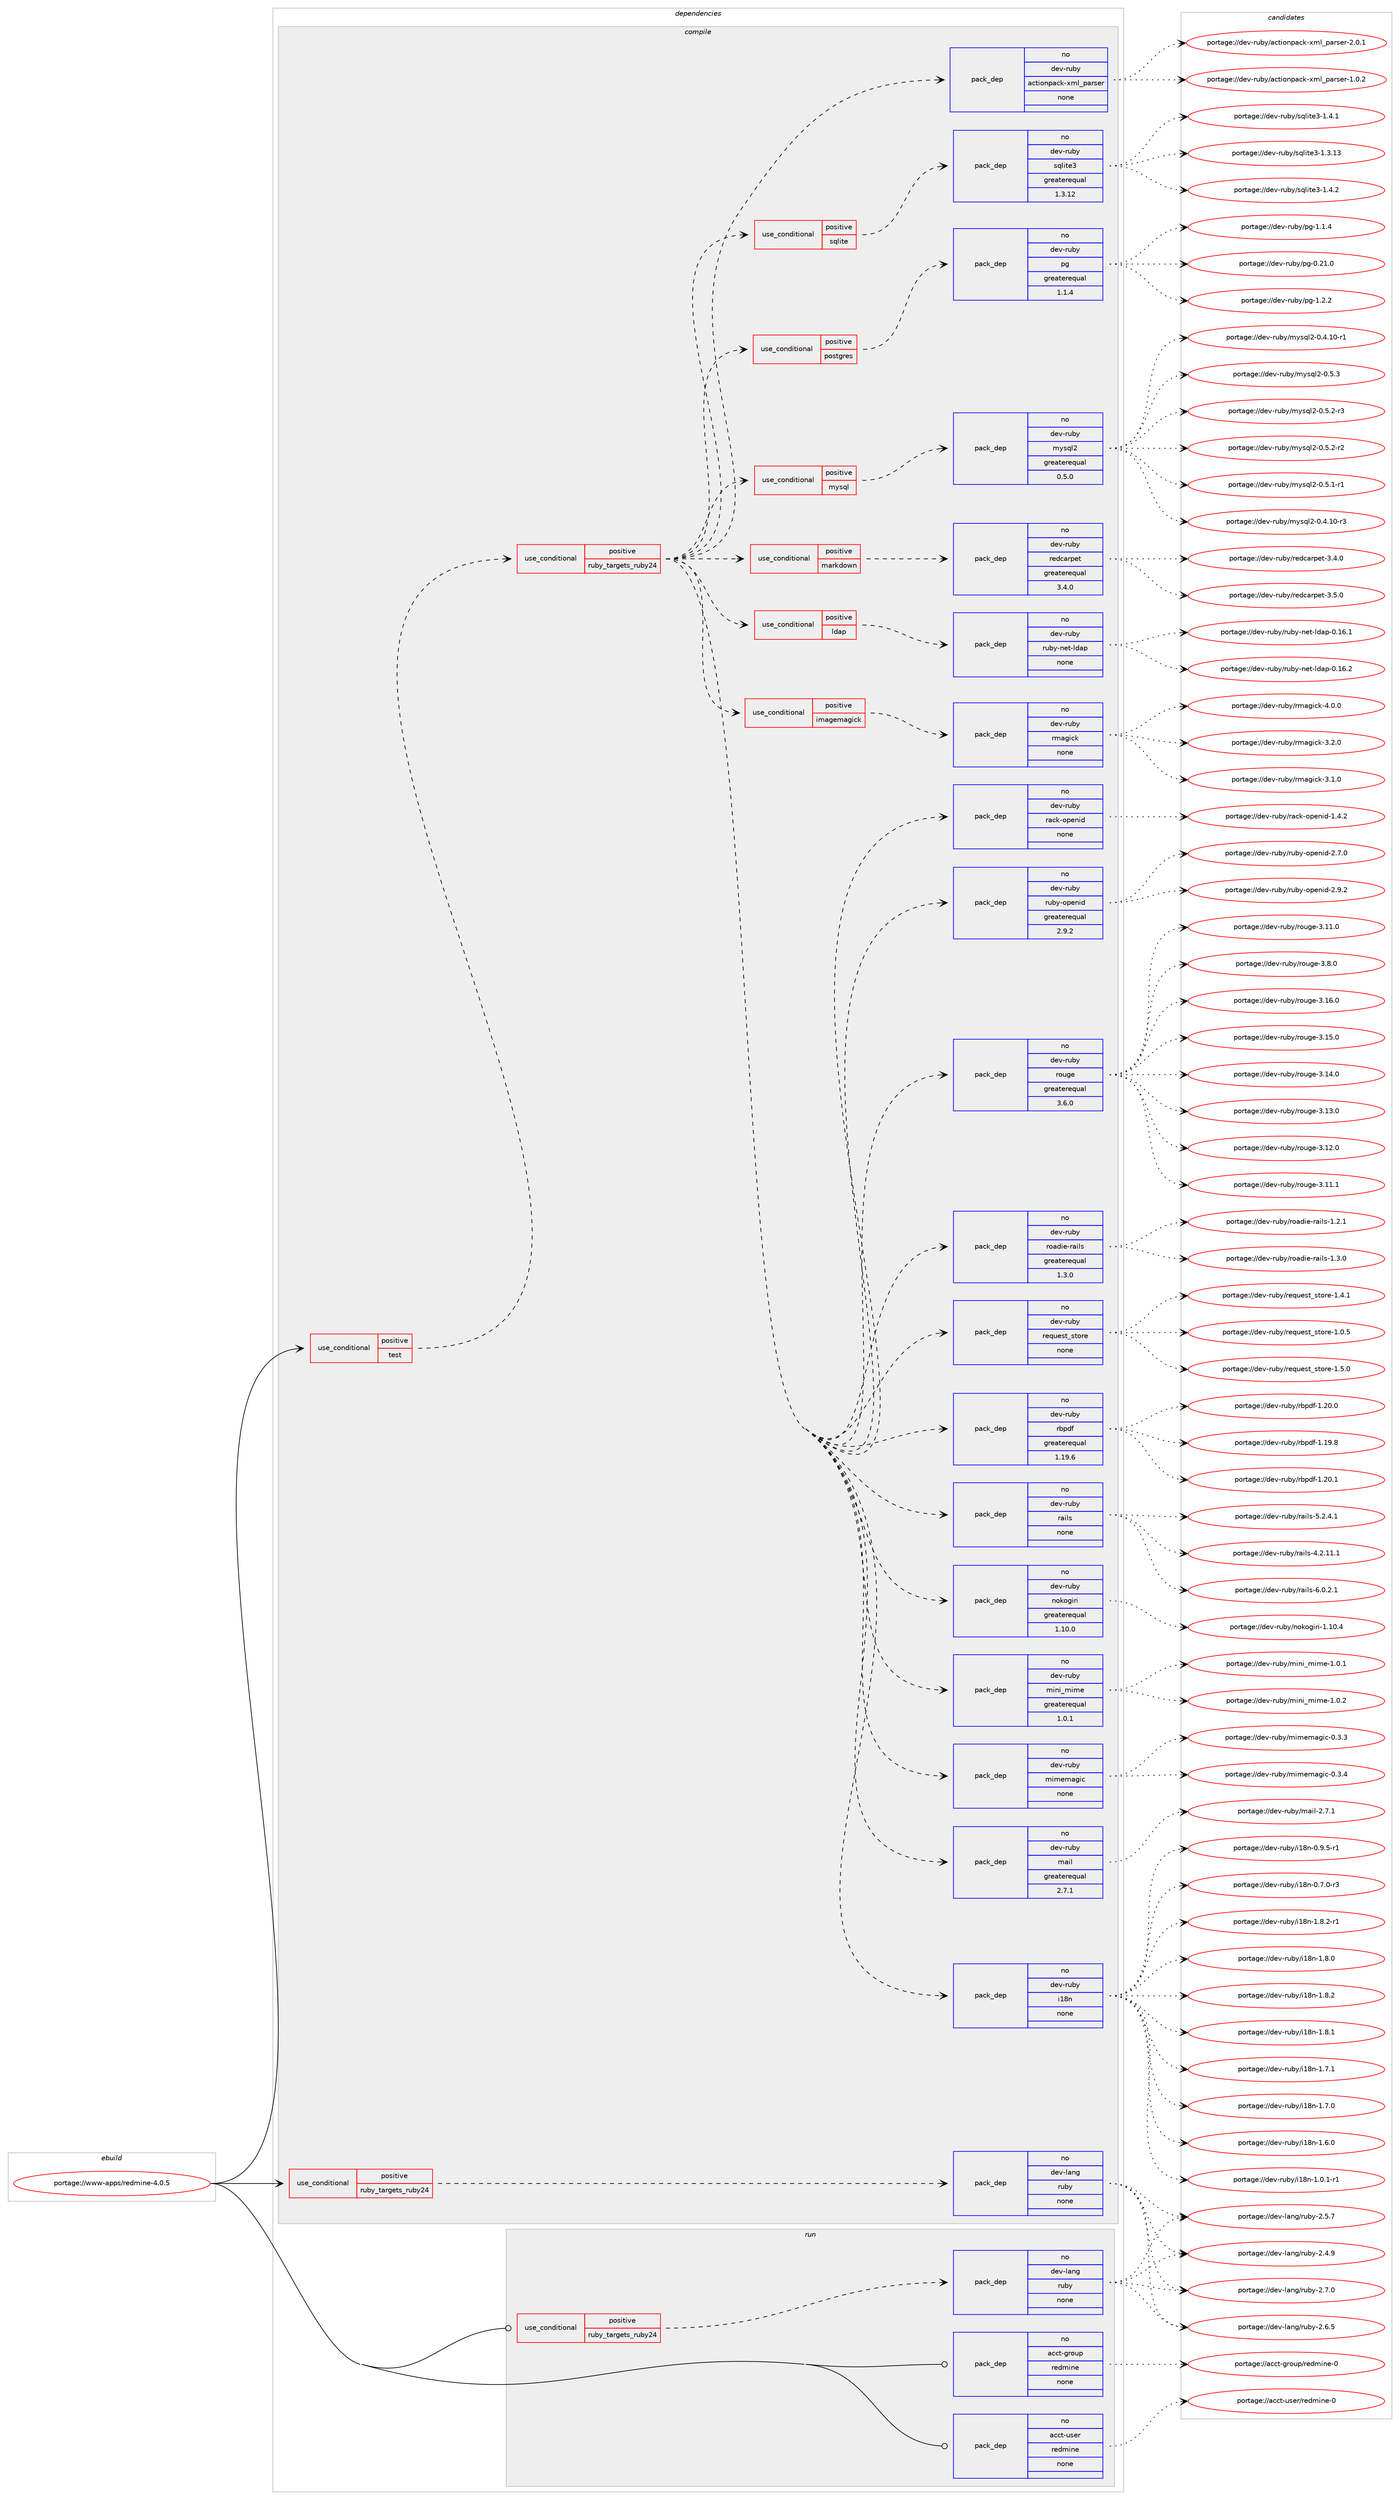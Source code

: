 digraph prolog {

# *************
# Graph options
# *************

newrank=true;
concentrate=true;
compound=true;
graph [rankdir=LR,fontname=Helvetica,fontsize=10,ranksep=1.5];#, ranksep=2.5, nodesep=0.2];
edge  [arrowhead=vee];
node  [fontname=Helvetica,fontsize=10];

# **********
# The ebuild
# **********

subgraph cluster_leftcol {
color=gray;
rank=same;
label=<<i>ebuild</i>>;
id [label="portage://www-apps/redmine-4.0.5", color=red, width=4, href="../www-apps/redmine-4.0.5.svg"];
}

# ****************
# The dependencies
# ****************

subgraph cluster_midcol {
color=gray;
label=<<i>dependencies</i>>;
subgraph cluster_compile {
fillcolor="#eeeeee";
style=filled;
label=<<i>compile</i>>;
subgraph cond5860 {
dependency32406 [label=<<TABLE BORDER="0" CELLBORDER="1" CELLSPACING="0" CELLPADDING="4"><TR><TD ROWSPAN="3" CELLPADDING="10">use_conditional</TD></TR><TR><TD>positive</TD></TR><TR><TD>ruby_targets_ruby24</TD></TR></TABLE>>, shape=none, color=red];
subgraph pack25943 {
dependency32407 [label=<<TABLE BORDER="0" CELLBORDER="1" CELLSPACING="0" CELLPADDING="4" WIDTH="220"><TR><TD ROWSPAN="6" CELLPADDING="30">pack_dep</TD></TR><TR><TD WIDTH="110">no</TD></TR><TR><TD>dev-lang</TD></TR><TR><TD>ruby</TD></TR><TR><TD>none</TD></TR><TR><TD></TD></TR></TABLE>>, shape=none, color=blue];
}
dependency32406:e -> dependency32407:w [weight=20,style="dashed",arrowhead="vee"];
}
id:e -> dependency32406:w [weight=20,style="solid",arrowhead="vee"];
subgraph cond5861 {
dependency32408 [label=<<TABLE BORDER="0" CELLBORDER="1" CELLSPACING="0" CELLPADDING="4"><TR><TD ROWSPAN="3" CELLPADDING="10">use_conditional</TD></TR><TR><TD>positive</TD></TR><TR><TD>test</TD></TR></TABLE>>, shape=none, color=red];
subgraph cond5862 {
dependency32409 [label=<<TABLE BORDER="0" CELLBORDER="1" CELLSPACING="0" CELLPADDING="4"><TR><TD ROWSPAN="3" CELLPADDING="10">use_conditional</TD></TR><TR><TD>positive</TD></TR><TR><TD>ruby_targets_ruby24</TD></TR></TABLE>>, shape=none, color=red];
subgraph cond5863 {
dependency32410 [label=<<TABLE BORDER="0" CELLBORDER="1" CELLSPACING="0" CELLPADDING="4"><TR><TD ROWSPAN="3" CELLPADDING="10">use_conditional</TD></TR><TR><TD>positive</TD></TR><TR><TD>imagemagick</TD></TR></TABLE>>, shape=none, color=red];
subgraph pack25944 {
dependency32411 [label=<<TABLE BORDER="0" CELLBORDER="1" CELLSPACING="0" CELLPADDING="4" WIDTH="220"><TR><TD ROWSPAN="6" CELLPADDING="30">pack_dep</TD></TR><TR><TD WIDTH="110">no</TD></TR><TR><TD>dev-ruby</TD></TR><TR><TD>rmagick</TD></TR><TR><TD>none</TD></TR><TR><TD></TD></TR></TABLE>>, shape=none, color=blue];
}
dependency32410:e -> dependency32411:w [weight=20,style="dashed",arrowhead="vee"];
}
dependency32409:e -> dependency32410:w [weight=20,style="dashed",arrowhead="vee"];
subgraph cond5864 {
dependency32412 [label=<<TABLE BORDER="0" CELLBORDER="1" CELLSPACING="0" CELLPADDING="4"><TR><TD ROWSPAN="3" CELLPADDING="10">use_conditional</TD></TR><TR><TD>positive</TD></TR><TR><TD>ldap</TD></TR></TABLE>>, shape=none, color=red];
subgraph pack25945 {
dependency32413 [label=<<TABLE BORDER="0" CELLBORDER="1" CELLSPACING="0" CELLPADDING="4" WIDTH="220"><TR><TD ROWSPAN="6" CELLPADDING="30">pack_dep</TD></TR><TR><TD WIDTH="110">no</TD></TR><TR><TD>dev-ruby</TD></TR><TR><TD>ruby-net-ldap</TD></TR><TR><TD>none</TD></TR><TR><TD></TD></TR></TABLE>>, shape=none, color=blue];
}
dependency32412:e -> dependency32413:w [weight=20,style="dashed",arrowhead="vee"];
}
dependency32409:e -> dependency32412:w [weight=20,style="dashed",arrowhead="vee"];
subgraph cond5865 {
dependency32414 [label=<<TABLE BORDER="0" CELLBORDER="1" CELLSPACING="0" CELLPADDING="4"><TR><TD ROWSPAN="3" CELLPADDING="10">use_conditional</TD></TR><TR><TD>positive</TD></TR><TR><TD>markdown</TD></TR></TABLE>>, shape=none, color=red];
subgraph pack25946 {
dependency32415 [label=<<TABLE BORDER="0" CELLBORDER="1" CELLSPACING="0" CELLPADDING="4" WIDTH="220"><TR><TD ROWSPAN="6" CELLPADDING="30">pack_dep</TD></TR><TR><TD WIDTH="110">no</TD></TR><TR><TD>dev-ruby</TD></TR><TR><TD>redcarpet</TD></TR><TR><TD>greaterequal</TD></TR><TR><TD>3.4.0</TD></TR></TABLE>>, shape=none, color=blue];
}
dependency32414:e -> dependency32415:w [weight=20,style="dashed",arrowhead="vee"];
}
dependency32409:e -> dependency32414:w [weight=20,style="dashed",arrowhead="vee"];
subgraph cond5866 {
dependency32416 [label=<<TABLE BORDER="0" CELLBORDER="1" CELLSPACING="0" CELLPADDING="4"><TR><TD ROWSPAN="3" CELLPADDING="10">use_conditional</TD></TR><TR><TD>positive</TD></TR><TR><TD>mysql</TD></TR></TABLE>>, shape=none, color=red];
subgraph pack25947 {
dependency32417 [label=<<TABLE BORDER="0" CELLBORDER="1" CELLSPACING="0" CELLPADDING="4" WIDTH="220"><TR><TD ROWSPAN="6" CELLPADDING="30">pack_dep</TD></TR><TR><TD WIDTH="110">no</TD></TR><TR><TD>dev-ruby</TD></TR><TR><TD>mysql2</TD></TR><TR><TD>greaterequal</TD></TR><TR><TD>0.5.0</TD></TR></TABLE>>, shape=none, color=blue];
}
dependency32416:e -> dependency32417:w [weight=20,style="dashed",arrowhead="vee"];
}
dependency32409:e -> dependency32416:w [weight=20,style="dashed",arrowhead="vee"];
subgraph cond5867 {
dependency32418 [label=<<TABLE BORDER="0" CELLBORDER="1" CELLSPACING="0" CELLPADDING="4"><TR><TD ROWSPAN="3" CELLPADDING="10">use_conditional</TD></TR><TR><TD>positive</TD></TR><TR><TD>postgres</TD></TR></TABLE>>, shape=none, color=red];
subgraph pack25948 {
dependency32419 [label=<<TABLE BORDER="0" CELLBORDER="1" CELLSPACING="0" CELLPADDING="4" WIDTH="220"><TR><TD ROWSPAN="6" CELLPADDING="30">pack_dep</TD></TR><TR><TD WIDTH="110">no</TD></TR><TR><TD>dev-ruby</TD></TR><TR><TD>pg</TD></TR><TR><TD>greaterequal</TD></TR><TR><TD>1.1.4</TD></TR></TABLE>>, shape=none, color=blue];
}
dependency32418:e -> dependency32419:w [weight=20,style="dashed",arrowhead="vee"];
}
dependency32409:e -> dependency32418:w [weight=20,style="dashed",arrowhead="vee"];
subgraph cond5868 {
dependency32420 [label=<<TABLE BORDER="0" CELLBORDER="1" CELLSPACING="0" CELLPADDING="4"><TR><TD ROWSPAN="3" CELLPADDING="10">use_conditional</TD></TR><TR><TD>positive</TD></TR><TR><TD>sqlite</TD></TR></TABLE>>, shape=none, color=red];
subgraph pack25949 {
dependency32421 [label=<<TABLE BORDER="0" CELLBORDER="1" CELLSPACING="0" CELLPADDING="4" WIDTH="220"><TR><TD ROWSPAN="6" CELLPADDING="30">pack_dep</TD></TR><TR><TD WIDTH="110">no</TD></TR><TR><TD>dev-ruby</TD></TR><TR><TD>sqlite3</TD></TR><TR><TD>greaterequal</TD></TR><TR><TD>1.3.12</TD></TR></TABLE>>, shape=none, color=blue];
}
dependency32420:e -> dependency32421:w [weight=20,style="dashed",arrowhead="vee"];
}
dependency32409:e -> dependency32420:w [weight=20,style="dashed",arrowhead="vee"];
subgraph pack25950 {
dependency32422 [label=<<TABLE BORDER="0" CELLBORDER="1" CELLSPACING="0" CELLPADDING="4" WIDTH="220"><TR><TD ROWSPAN="6" CELLPADDING="30">pack_dep</TD></TR><TR><TD WIDTH="110">no</TD></TR><TR><TD>dev-ruby</TD></TR><TR><TD>actionpack-xml_parser</TD></TR><TR><TD>none</TD></TR><TR><TD></TD></TR></TABLE>>, shape=none, color=blue];
}
dependency32409:e -> dependency32422:w [weight=20,style="dashed",arrowhead="vee"];
subgraph pack25951 {
dependency32423 [label=<<TABLE BORDER="0" CELLBORDER="1" CELLSPACING="0" CELLPADDING="4" WIDTH="220"><TR><TD ROWSPAN="6" CELLPADDING="30">pack_dep</TD></TR><TR><TD WIDTH="110">no</TD></TR><TR><TD>dev-ruby</TD></TR><TR><TD>i18n</TD></TR><TR><TD>none</TD></TR><TR><TD></TD></TR></TABLE>>, shape=none, color=blue];
}
dependency32409:e -> dependency32423:w [weight=20,style="dashed",arrowhead="vee"];
subgraph pack25952 {
dependency32424 [label=<<TABLE BORDER="0" CELLBORDER="1" CELLSPACING="0" CELLPADDING="4" WIDTH="220"><TR><TD ROWSPAN="6" CELLPADDING="30">pack_dep</TD></TR><TR><TD WIDTH="110">no</TD></TR><TR><TD>dev-ruby</TD></TR><TR><TD>mail</TD></TR><TR><TD>greaterequal</TD></TR><TR><TD>2.7.1</TD></TR></TABLE>>, shape=none, color=blue];
}
dependency32409:e -> dependency32424:w [weight=20,style="dashed",arrowhead="vee"];
subgraph pack25953 {
dependency32425 [label=<<TABLE BORDER="0" CELLBORDER="1" CELLSPACING="0" CELLPADDING="4" WIDTH="220"><TR><TD ROWSPAN="6" CELLPADDING="30">pack_dep</TD></TR><TR><TD WIDTH="110">no</TD></TR><TR><TD>dev-ruby</TD></TR><TR><TD>mimemagic</TD></TR><TR><TD>none</TD></TR><TR><TD></TD></TR></TABLE>>, shape=none, color=blue];
}
dependency32409:e -> dependency32425:w [weight=20,style="dashed",arrowhead="vee"];
subgraph pack25954 {
dependency32426 [label=<<TABLE BORDER="0" CELLBORDER="1" CELLSPACING="0" CELLPADDING="4" WIDTH="220"><TR><TD ROWSPAN="6" CELLPADDING="30">pack_dep</TD></TR><TR><TD WIDTH="110">no</TD></TR><TR><TD>dev-ruby</TD></TR><TR><TD>mini_mime</TD></TR><TR><TD>greaterequal</TD></TR><TR><TD>1.0.1</TD></TR></TABLE>>, shape=none, color=blue];
}
dependency32409:e -> dependency32426:w [weight=20,style="dashed",arrowhead="vee"];
subgraph pack25955 {
dependency32427 [label=<<TABLE BORDER="0" CELLBORDER="1" CELLSPACING="0" CELLPADDING="4" WIDTH="220"><TR><TD ROWSPAN="6" CELLPADDING="30">pack_dep</TD></TR><TR><TD WIDTH="110">no</TD></TR><TR><TD>dev-ruby</TD></TR><TR><TD>nokogiri</TD></TR><TR><TD>greaterequal</TD></TR><TR><TD>1.10.0</TD></TR></TABLE>>, shape=none, color=blue];
}
dependency32409:e -> dependency32427:w [weight=20,style="dashed",arrowhead="vee"];
subgraph pack25956 {
dependency32428 [label=<<TABLE BORDER="0" CELLBORDER="1" CELLSPACING="0" CELLPADDING="4" WIDTH="220"><TR><TD ROWSPAN="6" CELLPADDING="30">pack_dep</TD></TR><TR><TD WIDTH="110">no</TD></TR><TR><TD>dev-ruby</TD></TR><TR><TD>rails</TD></TR><TR><TD>none</TD></TR><TR><TD></TD></TR></TABLE>>, shape=none, color=blue];
}
dependency32409:e -> dependency32428:w [weight=20,style="dashed",arrowhead="vee"];
subgraph pack25957 {
dependency32429 [label=<<TABLE BORDER="0" CELLBORDER="1" CELLSPACING="0" CELLPADDING="4" WIDTH="220"><TR><TD ROWSPAN="6" CELLPADDING="30">pack_dep</TD></TR><TR><TD WIDTH="110">no</TD></TR><TR><TD>dev-ruby</TD></TR><TR><TD>rbpdf</TD></TR><TR><TD>greaterequal</TD></TR><TR><TD>1.19.6</TD></TR></TABLE>>, shape=none, color=blue];
}
dependency32409:e -> dependency32429:w [weight=20,style="dashed",arrowhead="vee"];
subgraph pack25958 {
dependency32430 [label=<<TABLE BORDER="0" CELLBORDER="1" CELLSPACING="0" CELLPADDING="4" WIDTH="220"><TR><TD ROWSPAN="6" CELLPADDING="30">pack_dep</TD></TR><TR><TD WIDTH="110">no</TD></TR><TR><TD>dev-ruby</TD></TR><TR><TD>request_store</TD></TR><TR><TD>none</TD></TR><TR><TD></TD></TR></TABLE>>, shape=none, color=blue];
}
dependency32409:e -> dependency32430:w [weight=20,style="dashed",arrowhead="vee"];
subgraph pack25959 {
dependency32431 [label=<<TABLE BORDER="0" CELLBORDER="1" CELLSPACING="0" CELLPADDING="4" WIDTH="220"><TR><TD ROWSPAN="6" CELLPADDING="30">pack_dep</TD></TR><TR><TD WIDTH="110">no</TD></TR><TR><TD>dev-ruby</TD></TR><TR><TD>roadie-rails</TD></TR><TR><TD>greaterequal</TD></TR><TR><TD>1.3.0</TD></TR></TABLE>>, shape=none, color=blue];
}
dependency32409:e -> dependency32431:w [weight=20,style="dashed",arrowhead="vee"];
subgraph pack25960 {
dependency32432 [label=<<TABLE BORDER="0" CELLBORDER="1" CELLSPACING="0" CELLPADDING="4" WIDTH="220"><TR><TD ROWSPAN="6" CELLPADDING="30">pack_dep</TD></TR><TR><TD WIDTH="110">no</TD></TR><TR><TD>dev-ruby</TD></TR><TR><TD>rouge</TD></TR><TR><TD>greaterequal</TD></TR><TR><TD>3.6.0</TD></TR></TABLE>>, shape=none, color=blue];
}
dependency32409:e -> dependency32432:w [weight=20,style="dashed",arrowhead="vee"];
subgraph pack25961 {
dependency32433 [label=<<TABLE BORDER="0" CELLBORDER="1" CELLSPACING="0" CELLPADDING="4" WIDTH="220"><TR><TD ROWSPAN="6" CELLPADDING="30">pack_dep</TD></TR><TR><TD WIDTH="110">no</TD></TR><TR><TD>dev-ruby</TD></TR><TR><TD>ruby-openid</TD></TR><TR><TD>greaterequal</TD></TR><TR><TD>2.9.2</TD></TR></TABLE>>, shape=none, color=blue];
}
dependency32409:e -> dependency32433:w [weight=20,style="dashed",arrowhead="vee"];
subgraph pack25962 {
dependency32434 [label=<<TABLE BORDER="0" CELLBORDER="1" CELLSPACING="0" CELLPADDING="4" WIDTH="220"><TR><TD ROWSPAN="6" CELLPADDING="30">pack_dep</TD></TR><TR><TD WIDTH="110">no</TD></TR><TR><TD>dev-ruby</TD></TR><TR><TD>rack-openid</TD></TR><TR><TD>none</TD></TR><TR><TD></TD></TR></TABLE>>, shape=none, color=blue];
}
dependency32409:e -> dependency32434:w [weight=20,style="dashed",arrowhead="vee"];
}
dependency32408:e -> dependency32409:w [weight=20,style="dashed",arrowhead="vee"];
}
id:e -> dependency32408:w [weight=20,style="solid",arrowhead="vee"];
}
subgraph cluster_compileandrun {
fillcolor="#eeeeee";
style=filled;
label=<<i>compile and run</i>>;
}
subgraph cluster_run {
fillcolor="#eeeeee";
style=filled;
label=<<i>run</i>>;
subgraph cond5869 {
dependency32435 [label=<<TABLE BORDER="0" CELLBORDER="1" CELLSPACING="0" CELLPADDING="4"><TR><TD ROWSPAN="3" CELLPADDING="10">use_conditional</TD></TR><TR><TD>positive</TD></TR><TR><TD>ruby_targets_ruby24</TD></TR></TABLE>>, shape=none, color=red];
subgraph pack25963 {
dependency32436 [label=<<TABLE BORDER="0" CELLBORDER="1" CELLSPACING="0" CELLPADDING="4" WIDTH="220"><TR><TD ROWSPAN="6" CELLPADDING="30">pack_dep</TD></TR><TR><TD WIDTH="110">no</TD></TR><TR><TD>dev-lang</TD></TR><TR><TD>ruby</TD></TR><TR><TD>none</TD></TR><TR><TD></TD></TR></TABLE>>, shape=none, color=blue];
}
dependency32435:e -> dependency32436:w [weight=20,style="dashed",arrowhead="vee"];
}
id:e -> dependency32435:w [weight=20,style="solid",arrowhead="odot"];
subgraph pack25964 {
dependency32437 [label=<<TABLE BORDER="0" CELLBORDER="1" CELLSPACING="0" CELLPADDING="4" WIDTH="220"><TR><TD ROWSPAN="6" CELLPADDING="30">pack_dep</TD></TR><TR><TD WIDTH="110">no</TD></TR><TR><TD>acct-group</TD></TR><TR><TD>redmine</TD></TR><TR><TD>none</TD></TR><TR><TD></TD></TR></TABLE>>, shape=none, color=blue];
}
id:e -> dependency32437:w [weight=20,style="solid",arrowhead="odot"];
subgraph pack25965 {
dependency32438 [label=<<TABLE BORDER="0" CELLBORDER="1" CELLSPACING="0" CELLPADDING="4" WIDTH="220"><TR><TD ROWSPAN="6" CELLPADDING="30">pack_dep</TD></TR><TR><TD WIDTH="110">no</TD></TR><TR><TD>acct-user</TD></TR><TR><TD>redmine</TD></TR><TR><TD>none</TD></TR><TR><TD></TD></TR></TABLE>>, shape=none, color=blue];
}
id:e -> dependency32438:w [weight=20,style="solid",arrowhead="odot"];
}
}

# **************
# The candidates
# **************

subgraph cluster_choices {
rank=same;
color=gray;
label=<<i>candidates</i>>;

subgraph choice25943 {
color=black;
nodesep=1;
choice10010111845108971101034711411798121455046554648 [label="portage://dev-lang/ruby-2.7.0", color=red, width=4,href="../dev-lang/ruby-2.7.0.svg"];
choice10010111845108971101034711411798121455046544653 [label="portage://dev-lang/ruby-2.6.5", color=red, width=4,href="../dev-lang/ruby-2.6.5.svg"];
choice10010111845108971101034711411798121455046534655 [label="portage://dev-lang/ruby-2.5.7", color=red, width=4,href="../dev-lang/ruby-2.5.7.svg"];
choice10010111845108971101034711411798121455046524657 [label="portage://dev-lang/ruby-2.4.9", color=red, width=4,href="../dev-lang/ruby-2.4.9.svg"];
dependency32407:e -> choice10010111845108971101034711411798121455046554648:w [style=dotted,weight="100"];
dependency32407:e -> choice10010111845108971101034711411798121455046544653:w [style=dotted,weight="100"];
dependency32407:e -> choice10010111845108971101034711411798121455046534655:w [style=dotted,weight="100"];
dependency32407:e -> choice10010111845108971101034711411798121455046524657:w [style=dotted,weight="100"];
}
subgraph choice25944 {
color=black;
nodesep=1;
choice1001011184511411798121471141099710310599107455246484648 [label="portage://dev-ruby/rmagick-4.0.0", color=red, width=4,href="../dev-ruby/rmagick-4.0.0.svg"];
choice1001011184511411798121471141099710310599107455146504648 [label="portage://dev-ruby/rmagick-3.2.0", color=red, width=4,href="../dev-ruby/rmagick-3.2.0.svg"];
choice1001011184511411798121471141099710310599107455146494648 [label="portage://dev-ruby/rmagick-3.1.0", color=red, width=4,href="../dev-ruby/rmagick-3.1.0.svg"];
dependency32411:e -> choice1001011184511411798121471141099710310599107455246484648:w [style=dotted,weight="100"];
dependency32411:e -> choice1001011184511411798121471141099710310599107455146504648:w [style=dotted,weight="100"];
dependency32411:e -> choice1001011184511411798121471141099710310599107455146494648:w [style=dotted,weight="100"];
}
subgraph choice25945 {
color=black;
nodesep=1;
choice1001011184511411798121471141179812145110101116451081009711245484649544650 [label="portage://dev-ruby/ruby-net-ldap-0.16.2", color=red, width=4,href="../dev-ruby/ruby-net-ldap-0.16.2.svg"];
choice1001011184511411798121471141179812145110101116451081009711245484649544649 [label="portage://dev-ruby/ruby-net-ldap-0.16.1", color=red, width=4,href="../dev-ruby/ruby-net-ldap-0.16.1.svg"];
dependency32413:e -> choice1001011184511411798121471141179812145110101116451081009711245484649544650:w [style=dotted,weight="100"];
dependency32413:e -> choice1001011184511411798121471141179812145110101116451081009711245484649544649:w [style=dotted,weight="100"];
}
subgraph choice25946 {
color=black;
nodesep=1;
choice1001011184511411798121471141011009997114112101116455146534648 [label="portage://dev-ruby/redcarpet-3.5.0", color=red, width=4,href="../dev-ruby/redcarpet-3.5.0.svg"];
choice1001011184511411798121471141011009997114112101116455146524648 [label="portage://dev-ruby/redcarpet-3.4.0", color=red, width=4,href="../dev-ruby/redcarpet-3.4.0.svg"];
dependency32415:e -> choice1001011184511411798121471141011009997114112101116455146534648:w [style=dotted,weight="100"];
dependency32415:e -> choice1001011184511411798121471141011009997114112101116455146524648:w [style=dotted,weight="100"];
}
subgraph choice25947 {
color=black;
nodesep=1;
choice10010111845114117981214710912111511310850454846534651 [label="portage://dev-ruby/mysql2-0.5.3", color=red, width=4,href="../dev-ruby/mysql2-0.5.3.svg"];
choice100101118451141179812147109121115113108504548465346504511451 [label="portage://dev-ruby/mysql2-0.5.2-r3", color=red, width=4,href="../dev-ruby/mysql2-0.5.2-r3.svg"];
choice100101118451141179812147109121115113108504548465346504511450 [label="portage://dev-ruby/mysql2-0.5.2-r2", color=red, width=4,href="../dev-ruby/mysql2-0.5.2-r2.svg"];
choice100101118451141179812147109121115113108504548465346494511449 [label="portage://dev-ruby/mysql2-0.5.1-r1", color=red, width=4,href="../dev-ruby/mysql2-0.5.1-r1.svg"];
choice10010111845114117981214710912111511310850454846524649484511451 [label="portage://dev-ruby/mysql2-0.4.10-r3", color=red, width=4,href="../dev-ruby/mysql2-0.4.10-r3.svg"];
choice10010111845114117981214710912111511310850454846524649484511449 [label="portage://dev-ruby/mysql2-0.4.10-r1", color=red, width=4,href="../dev-ruby/mysql2-0.4.10-r1.svg"];
dependency32417:e -> choice10010111845114117981214710912111511310850454846534651:w [style=dotted,weight="100"];
dependency32417:e -> choice100101118451141179812147109121115113108504548465346504511451:w [style=dotted,weight="100"];
dependency32417:e -> choice100101118451141179812147109121115113108504548465346504511450:w [style=dotted,weight="100"];
dependency32417:e -> choice100101118451141179812147109121115113108504548465346494511449:w [style=dotted,weight="100"];
dependency32417:e -> choice10010111845114117981214710912111511310850454846524649484511451:w [style=dotted,weight="100"];
dependency32417:e -> choice10010111845114117981214710912111511310850454846524649484511449:w [style=dotted,weight="100"];
}
subgraph choice25948 {
color=black;
nodesep=1;
choice100101118451141179812147112103454946504650 [label="portage://dev-ruby/pg-1.2.2", color=red, width=4,href="../dev-ruby/pg-1.2.2.svg"];
choice100101118451141179812147112103454946494652 [label="portage://dev-ruby/pg-1.1.4", color=red, width=4,href="../dev-ruby/pg-1.1.4.svg"];
choice10010111845114117981214711210345484650494648 [label="portage://dev-ruby/pg-0.21.0", color=red, width=4,href="../dev-ruby/pg-0.21.0.svg"];
dependency32419:e -> choice100101118451141179812147112103454946504650:w [style=dotted,weight="100"];
dependency32419:e -> choice100101118451141179812147112103454946494652:w [style=dotted,weight="100"];
dependency32419:e -> choice10010111845114117981214711210345484650494648:w [style=dotted,weight="100"];
}
subgraph choice25949 {
color=black;
nodesep=1;
choice10010111845114117981214711511310810511610151454946524650 [label="portage://dev-ruby/sqlite3-1.4.2", color=red, width=4,href="../dev-ruby/sqlite3-1.4.2.svg"];
choice10010111845114117981214711511310810511610151454946524649 [label="portage://dev-ruby/sqlite3-1.4.1", color=red, width=4,href="../dev-ruby/sqlite3-1.4.1.svg"];
choice1001011184511411798121471151131081051161015145494651464951 [label="portage://dev-ruby/sqlite3-1.3.13", color=red, width=4,href="../dev-ruby/sqlite3-1.3.13.svg"];
dependency32421:e -> choice10010111845114117981214711511310810511610151454946524650:w [style=dotted,weight="100"];
dependency32421:e -> choice10010111845114117981214711511310810511610151454946524649:w [style=dotted,weight="100"];
dependency32421:e -> choice1001011184511411798121471151131081051161015145494651464951:w [style=dotted,weight="100"];
}
subgraph choice25950 {
color=black;
nodesep=1;
choice10010111845114117981214797991161051111101129799107451201091089511297114115101114455046484649 [label="portage://dev-ruby/actionpack-xml_parser-2.0.1", color=red, width=4,href="../dev-ruby/actionpack-xml_parser-2.0.1.svg"];
choice10010111845114117981214797991161051111101129799107451201091089511297114115101114454946484650 [label="portage://dev-ruby/actionpack-xml_parser-1.0.2", color=red, width=4,href="../dev-ruby/actionpack-xml_parser-1.0.2.svg"];
dependency32422:e -> choice10010111845114117981214797991161051111101129799107451201091089511297114115101114455046484649:w [style=dotted,weight="100"];
dependency32422:e -> choice10010111845114117981214797991161051111101129799107451201091089511297114115101114454946484650:w [style=dotted,weight="100"];
}
subgraph choice25951 {
color=black;
nodesep=1;
choice10010111845114117981214710549561104549465646504511449 [label="portage://dev-ruby/i18n-1.8.2-r1", color=red, width=4,href="../dev-ruby/i18n-1.8.2-r1.svg"];
choice1001011184511411798121471054956110454946564650 [label="portage://dev-ruby/i18n-1.8.2", color=red, width=4,href="../dev-ruby/i18n-1.8.2.svg"];
choice1001011184511411798121471054956110454946564649 [label="portage://dev-ruby/i18n-1.8.1", color=red, width=4,href="../dev-ruby/i18n-1.8.1.svg"];
choice1001011184511411798121471054956110454946564648 [label="portage://dev-ruby/i18n-1.8.0", color=red, width=4,href="../dev-ruby/i18n-1.8.0.svg"];
choice1001011184511411798121471054956110454946554649 [label="portage://dev-ruby/i18n-1.7.1", color=red, width=4,href="../dev-ruby/i18n-1.7.1.svg"];
choice1001011184511411798121471054956110454946554648 [label="portage://dev-ruby/i18n-1.7.0", color=red, width=4,href="../dev-ruby/i18n-1.7.0.svg"];
choice1001011184511411798121471054956110454946544648 [label="portage://dev-ruby/i18n-1.6.0", color=red, width=4,href="../dev-ruby/i18n-1.6.0.svg"];
choice10010111845114117981214710549561104549464846494511449 [label="portage://dev-ruby/i18n-1.0.1-r1", color=red, width=4,href="../dev-ruby/i18n-1.0.1-r1.svg"];
choice10010111845114117981214710549561104548465746534511449 [label="portage://dev-ruby/i18n-0.9.5-r1", color=red, width=4,href="../dev-ruby/i18n-0.9.5-r1.svg"];
choice10010111845114117981214710549561104548465546484511451 [label="portage://dev-ruby/i18n-0.7.0-r3", color=red, width=4,href="../dev-ruby/i18n-0.7.0-r3.svg"];
dependency32423:e -> choice10010111845114117981214710549561104549465646504511449:w [style=dotted,weight="100"];
dependency32423:e -> choice1001011184511411798121471054956110454946564650:w [style=dotted,weight="100"];
dependency32423:e -> choice1001011184511411798121471054956110454946564649:w [style=dotted,weight="100"];
dependency32423:e -> choice1001011184511411798121471054956110454946564648:w [style=dotted,weight="100"];
dependency32423:e -> choice1001011184511411798121471054956110454946554649:w [style=dotted,weight="100"];
dependency32423:e -> choice1001011184511411798121471054956110454946554648:w [style=dotted,weight="100"];
dependency32423:e -> choice1001011184511411798121471054956110454946544648:w [style=dotted,weight="100"];
dependency32423:e -> choice10010111845114117981214710549561104549464846494511449:w [style=dotted,weight="100"];
dependency32423:e -> choice10010111845114117981214710549561104548465746534511449:w [style=dotted,weight="100"];
dependency32423:e -> choice10010111845114117981214710549561104548465546484511451:w [style=dotted,weight="100"];
}
subgraph choice25952 {
color=black;
nodesep=1;
choice10010111845114117981214710997105108455046554649 [label="portage://dev-ruby/mail-2.7.1", color=red, width=4,href="../dev-ruby/mail-2.7.1.svg"];
dependency32424:e -> choice10010111845114117981214710997105108455046554649:w [style=dotted,weight="100"];
}
subgraph choice25953 {
color=black;
nodesep=1;
choice1001011184511411798121471091051091011099710310599454846514652 [label="portage://dev-ruby/mimemagic-0.3.4", color=red, width=4,href="../dev-ruby/mimemagic-0.3.4.svg"];
choice1001011184511411798121471091051091011099710310599454846514651 [label="portage://dev-ruby/mimemagic-0.3.3", color=red, width=4,href="../dev-ruby/mimemagic-0.3.3.svg"];
dependency32425:e -> choice1001011184511411798121471091051091011099710310599454846514652:w [style=dotted,weight="100"];
dependency32425:e -> choice1001011184511411798121471091051091011099710310599454846514651:w [style=dotted,weight="100"];
}
subgraph choice25954 {
color=black;
nodesep=1;
choice10010111845114117981214710910511010595109105109101454946484650 [label="portage://dev-ruby/mini_mime-1.0.2", color=red, width=4,href="../dev-ruby/mini_mime-1.0.2.svg"];
choice10010111845114117981214710910511010595109105109101454946484649 [label="portage://dev-ruby/mini_mime-1.0.1", color=red, width=4,href="../dev-ruby/mini_mime-1.0.1.svg"];
dependency32426:e -> choice10010111845114117981214710910511010595109105109101454946484650:w [style=dotted,weight="100"];
dependency32426:e -> choice10010111845114117981214710910511010595109105109101454946484649:w [style=dotted,weight="100"];
}
subgraph choice25955 {
color=black;
nodesep=1;
choice10010111845114117981214711011110711110310511410545494649484652 [label="portage://dev-ruby/nokogiri-1.10.4", color=red, width=4,href="../dev-ruby/nokogiri-1.10.4.svg"];
dependency32427:e -> choice10010111845114117981214711011110711110310511410545494649484652:w [style=dotted,weight="100"];
}
subgraph choice25956 {
color=black;
nodesep=1;
choice100101118451141179812147114971051081154554464846504649 [label="portage://dev-ruby/rails-6.0.2.1", color=red, width=4,href="../dev-ruby/rails-6.0.2.1.svg"];
choice100101118451141179812147114971051081154553465046524649 [label="portage://dev-ruby/rails-5.2.4.1", color=red, width=4,href="../dev-ruby/rails-5.2.4.1.svg"];
choice10010111845114117981214711497105108115455246504649494649 [label="portage://dev-ruby/rails-4.2.11.1", color=red, width=4,href="../dev-ruby/rails-4.2.11.1.svg"];
dependency32428:e -> choice100101118451141179812147114971051081154554464846504649:w [style=dotted,weight="100"];
dependency32428:e -> choice100101118451141179812147114971051081154553465046524649:w [style=dotted,weight="100"];
dependency32428:e -> choice10010111845114117981214711497105108115455246504649494649:w [style=dotted,weight="100"];
}
subgraph choice25957 {
color=black;
nodesep=1;
choice1001011184511411798121471149811210010245494650484649 [label="portage://dev-ruby/rbpdf-1.20.1", color=red, width=4,href="../dev-ruby/rbpdf-1.20.1.svg"];
choice1001011184511411798121471149811210010245494650484648 [label="portage://dev-ruby/rbpdf-1.20.0", color=red, width=4,href="../dev-ruby/rbpdf-1.20.0.svg"];
choice1001011184511411798121471149811210010245494649574656 [label="portage://dev-ruby/rbpdf-1.19.8", color=red, width=4,href="../dev-ruby/rbpdf-1.19.8.svg"];
dependency32429:e -> choice1001011184511411798121471149811210010245494650484649:w [style=dotted,weight="100"];
dependency32429:e -> choice1001011184511411798121471149811210010245494650484648:w [style=dotted,weight="100"];
dependency32429:e -> choice1001011184511411798121471149811210010245494649574656:w [style=dotted,weight="100"];
}
subgraph choice25958 {
color=black;
nodesep=1;
choice10010111845114117981214711410111311710111511695115116111114101454946534648 [label="portage://dev-ruby/request_store-1.5.0", color=red, width=4,href="../dev-ruby/request_store-1.5.0.svg"];
choice10010111845114117981214711410111311710111511695115116111114101454946524649 [label="portage://dev-ruby/request_store-1.4.1", color=red, width=4,href="../dev-ruby/request_store-1.4.1.svg"];
choice10010111845114117981214711410111311710111511695115116111114101454946484653 [label="portage://dev-ruby/request_store-1.0.5", color=red, width=4,href="../dev-ruby/request_store-1.0.5.svg"];
dependency32430:e -> choice10010111845114117981214711410111311710111511695115116111114101454946534648:w [style=dotted,weight="100"];
dependency32430:e -> choice10010111845114117981214711410111311710111511695115116111114101454946524649:w [style=dotted,weight="100"];
dependency32430:e -> choice10010111845114117981214711410111311710111511695115116111114101454946484653:w [style=dotted,weight="100"];
}
subgraph choice25959 {
color=black;
nodesep=1;
choice100101118451141179812147114111971001051014511497105108115454946514648 [label="portage://dev-ruby/roadie-rails-1.3.0", color=red, width=4,href="../dev-ruby/roadie-rails-1.3.0.svg"];
choice100101118451141179812147114111971001051014511497105108115454946504649 [label="portage://dev-ruby/roadie-rails-1.2.1", color=red, width=4,href="../dev-ruby/roadie-rails-1.2.1.svg"];
dependency32431:e -> choice100101118451141179812147114111971001051014511497105108115454946514648:w [style=dotted,weight="100"];
dependency32431:e -> choice100101118451141179812147114111971001051014511497105108115454946504649:w [style=dotted,weight="100"];
}
subgraph choice25960 {
color=black;
nodesep=1;
choice100101118451141179812147114111117103101455146564648 [label="portage://dev-ruby/rouge-3.8.0", color=red, width=4,href="../dev-ruby/rouge-3.8.0.svg"];
choice10010111845114117981214711411111710310145514649544648 [label="portage://dev-ruby/rouge-3.16.0", color=red, width=4,href="../dev-ruby/rouge-3.16.0.svg"];
choice10010111845114117981214711411111710310145514649534648 [label="portage://dev-ruby/rouge-3.15.0", color=red, width=4,href="../dev-ruby/rouge-3.15.0.svg"];
choice10010111845114117981214711411111710310145514649524648 [label="portage://dev-ruby/rouge-3.14.0", color=red, width=4,href="../dev-ruby/rouge-3.14.0.svg"];
choice10010111845114117981214711411111710310145514649514648 [label="portage://dev-ruby/rouge-3.13.0", color=red, width=4,href="../dev-ruby/rouge-3.13.0.svg"];
choice10010111845114117981214711411111710310145514649504648 [label="portage://dev-ruby/rouge-3.12.0", color=red, width=4,href="../dev-ruby/rouge-3.12.0.svg"];
choice10010111845114117981214711411111710310145514649494649 [label="portage://dev-ruby/rouge-3.11.1", color=red, width=4,href="../dev-ruby/rouge-3.11.1.svg"];
choice10010111845114117981214711411111710310145514649494648 [label="portage://dev-ruby/rouge-3.11.0", color=red, width=4,href="../dev-ruby/rouge-3.11.0.svg"];
dependency32432:e -> choice100101118451141179812147114111117103101455146564648:w [style=dotted,weight="100"];
dependency32432:e -> choice10010111845114117981214711411111710310145514649544648:w [style=dotted,weight="100"];
dependency32432:e -> choice10010111845114117981214711411111710310145514649534648:w [style=dotted,weight="100"];
dependency32432:e -> choice10010111845114117981214711411111710310145514649524648:w [style=dotted,weight="100"];
dependency32432:e -> choice10010111845114117981214711411111710310145514649514648:w [style=dotted,weight="100"];
dependency32432:e -> choice10010111845114117981214711411111710310145514649504648:w [style=dotted,weight="100"];
dependency32432:e -> choice10010111845114117981214711411111710310145514649494649:w [style=dotted,weight="100"];
dependency32432:e -> choice10010111845114117981214711411111710310145514649494648:w [style=dotted,weight="100"];
}
subgraph choice25961 {
color=black;
nodesep=1;
choice1001011184511411798121471141179812145111112101110105100455046574650 [label="portage://dev-ruby/ruby-openid-2.9.2", color=red, width=4,href="../dev-ruby/ruby-openid-2.9.2.svg"];
choice1001011184511411798121471141179812145111112101110105100455046554648 [label="portage://dev-ruby/ruby-openid-2.7.0", color=red, width=4,href="../dev-ruby/ruby-openid-2.7.0.svg"];
dependency32433:e -> choice1001011184511411798121471141179812145111112101110105100455046574650:w [style=dotted,weight="100"];
dependency32433:e -> choice1001011184511411798121471141179812145111112101110105100455046554648:w [style=dotted,weight="100"];
}
subgraph choice25962 {
color=black;
nodesep=1;
choice100101118451141179812147114979910745111112101110105100454946524650 [label="portage://dev-ruby/rack-openid-1.4.2", color=red, width=4,href="../dev-ruby/rack-openid-1.4.2.svg"];
dependency32434:e -> choice100101118451141179812147114979910745111112101110105100454946524650:w [style=dotted,weight="100"];
}
subgraph choice25963 {
color=black;
nodesep=1;
choice10010111845108971101034711411798121455046554648 [label="portage://dev-lang/ruby-2.7.0", color=red, width=4,href="../dev-lang/ruby-2.7.0.svg"];
choice10010111845108971101034711411798121455046544653 [label="portage://dev-lang/ruby-2.6.5", color=red, width=4,href="../dev-lang/ruby-2.6.5.svg"];
choice10010111845108971101034711411798121455046534655 [label="portage://dev-lang/ruby-2.5.7", color=red, width=4,href="../dev-lang/ruby-2.5.7.svg"];
choice10010111845108971101034711411798121455046524657 [label="portage://dev-lang/ruby-2.4.9", color=red, width=4,href="../dev-lang/ruby-2.4.9.svg"];
dependency32436:e -> choice10010111845108971101034711411798121455046554648:w [style=dotted,weight="100"];
dependency32436:e -> choice10010111845108971101034711411798121455046544653:w [style=dotted,weight="100"];
dependency32436:e -> choice10010111845108971101034711411798121455046534655:w [style=dotted,weight="100"];
dependency32436:e -> choice10010111845108971101034711411798121455046524657:w [style=dotted,weight="100"];
}
subgraph choice25964 {
color=black;
nodesep=1;
choice97999911645103114111117112471141011001091051101014548 [label="portage://acct-group/redmine-0", color=red, width=4,href="../acct-group/redmine-0.svg"];
dependency32437:e -> choice97999911645103114111117112471141011001091051101014548:w [style=dotted,weight="100"];
}
subgraph choice25965 {
color=black;
nodesep=1;
choice97999911645117115101114471141011001091051101014548 [label="portage://acct-user/redmine-0", color=red, width=4,href="../acct-user/redmine-0.svg"];
dependency32438:e -> choice97999911645117115101114471141011001091051101014548:w [style=dotted,weight="100"];
}
}

}
